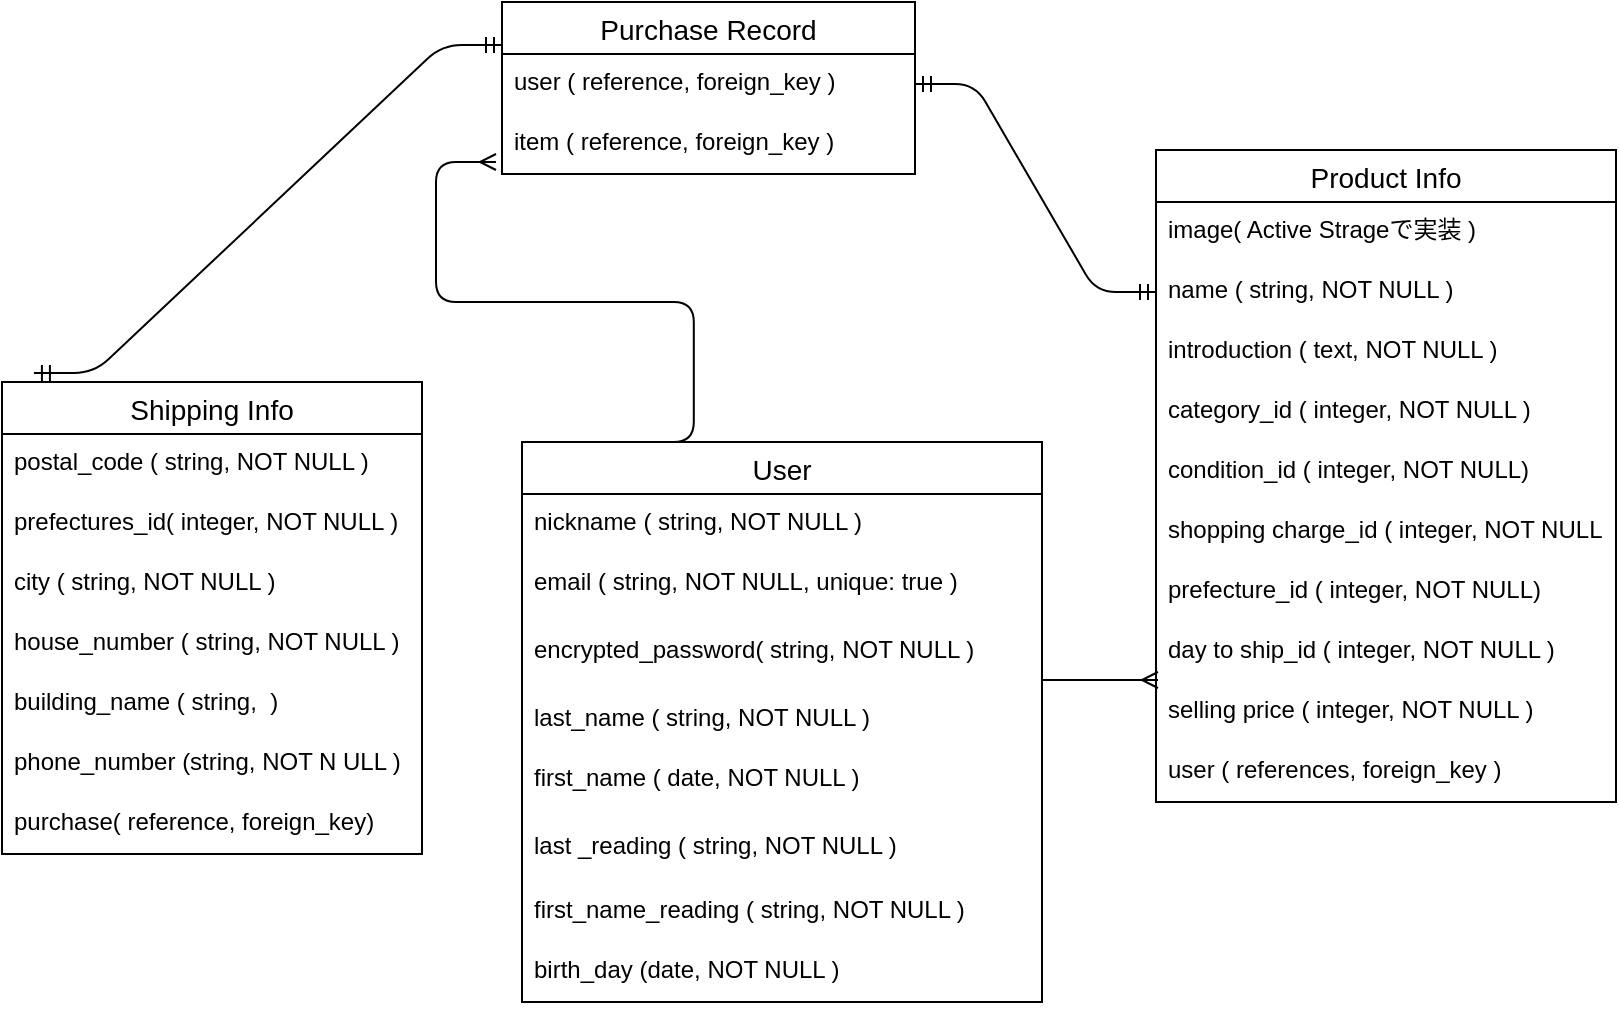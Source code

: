 <mxfile>
    <diagram id="01VJs9tymKg2nTVQPq2j" name="ページ1">
        <mxGraphModel dx="702" dy="538" grid="1" gridSize="10" guides="1" tooltips="1" connect="1" arrows="1" fold="1" page="1" pageScale="1" pageWidth="827" pageHeight="1169" math="0" shadow="0">
            <root>
                <mxCell id="8Nk0lbky0Qf4GxyZw8NQ-0"/>
                <mxCell id="8Nk0lbky0Qf4GxyZw8NQ-1" parent="8Nk0lbky0Qf4GxyZw8NQ-0"/>
                <mxCell id="DdACQx7w81jq0l-2Eh3D-4" value="Shipping Info" style="swimlane;fontStyle=0;childLayout=stackLayout;horizontal=1;startSize=26;horizontalStack=0;resizeParent=1;resizeParentMax=0;resizeLast=0;collapsible=1;marginBottom=0;align=center;fontSize=14;rounded=0;sketch=0;" parent="8Nk0lbky0Qf4GxyZw8NQ-1" vertex="1">
                    <mxGeometry x="20" y="240" width="210" height="236" as="geometry"/>
                </mxCell>
                <mxCell id="DdACQx7w81jq0l-2Eh3D-6" value="postal_code ( string, NOT NULL )" style="text;strokeColor=none;fillColor=none;spacingLeft=4;spacingRight=4;overflow=hidden;rotatable=0;points=[[0,0.5],[1,0.5]];portConstraint=eastwest;fontSize=12;" parent="DdACQx7w81jq0l-2Eh3D-4" vertex="1">
                    <mxGeometry y="26" width="210" height="30" as="geometry"/>
                </mxCell>
                <mxCell id="DdACQx7w81jq0l-2Eh3D-7" value="prefectures_id( integer, NOT NULL )" style="text;strokeColor=none;fillColor=none;spacingLeft=4;spacingRight=4;overflow=hidden;rotatable=0;points=[[0,0.5],[1,0.5]];portConstraint=eastwest;fontSize=12;" parent="DdACQx7w81jq0l-2Eh3D-4" vertex="1">
                    <mxGeometry y="56" width="210" height="30" as="geometry"/>
                </mxCell>
                <mxCell id="DdACQx7w81jq0l-2Eh3D-61" value="city ( string, NOT NULL )" style="text;strokeColor=none;fillColor=none;spacingLeft=4;spacingRight=4;overflow=hidden;rotatable=0;points=[[0,0.5],[1,0.5]];portConstraint=eastwest;fontSize=12;" parent="DdACQx7w81jq0l-2Eh3D-4" vertex="1">
                    <mxGeometry y="86" width="210" height="30" as="geometry"/>
                </mxCell>
                <mxCell id="DdACQx7w81jq0l-2Eh3D-62" value="house_number ( string, NOT NULL )" style="text;strokeColor=none;fillColor=none;spacingLeft=4;spacingRight=4;overflow=hidden;rotatable=0;points=[[0,0.5],[1,0.5]];portConstraint=eastwest;fontSize=12;" parent="DdACQx7w81jq0l-2Eh3D-4" vertex="1">
                    <mxGeometry y="116" width="210" height="30" as="geometry"/>
                </mxCell>
                <mxCell id="DdACQx7w81jq0l-2Eh3D-63" value="building_name ( string,  )" style="text;strokeColor=none;fillColor=none;spacingLeft=4;spacingRight=4;overflow=hidden;rotatable=0;points=[[0,0.5],[1,0.5]];portConstraint=eastwest;fontSize=12;" parent="DdACQx7w81jq0l-2Eh3D-4" vertex="1">
                    <mxGeometry y="146" width="210" height="30" as="geometry"/>
                </mxCell>
                <mxCell id="DdACQx7w81jq0l-2Eh3D-64" value="phone_number (string, NOT N ULL )" style="text;strokeColor=none;fillColor=none;spacingLeft=4;spacingRight=4;overflow=hidden;rotatable=0;points=[[0,0.5],[1,0.5]];portConstraint=eastwest;fontSize=12;" parent="DdACQx7w81jq0l-2Eh3D-4" vertex="1">
                    <mxGeometry y="176" width="210" height="30" as="geometry"/>
                </mxCell>
                <mxCell id="8" value="purchase( reference, foreign_key)" style="text;strokeColor=none;fillColor=none;spacingLeft=4;spacingRight=4;overflow=hidden;rotatable=0;points=[[0,0.5],[1,0.5]];portConstraint=eastwest;fontSize=12;" parent="DdACQx7w81jq0l-2Eh3D-4" vertex="1">
                    <mxGeometry y="206" width="210" height="30" as="geometry"/>
                </mxCell>
                <mxCell id="DdACQx7w81jq0l-2Eh3D-8" value="Product Info" style="swimlane;fontStyle=0;childLayout=stackLayout;horizontal=1;startSize=26;horizontalStack=0;resizeParent=1;resizeParentMax=0;resizeLast=0;collapsible=1;marginBottom=0;align=center;fontSize=14;rounded=0;sketch=0;" parent="8Nk0lbky0Qf4GxyZw8NQ-1" vertex="1">
                    <mxGeometry x="597" y="124" width="230" height="326" as="geometry"/>
                </mxCell>
                <mxCell id="DdACQx7w81jq0l-2Eh3D-9" value="image( Active Strageで実装 )" style="text;strokeColor=none;fillColor=none;spacingLeft=4;spacingRight=4;overflow=hidden;rotatable=0;points=[[0,0.5],[1,0.5]];portConstraint=eastwest;fontSize=12;" parent="DdACQx7w81jq0l-2Eh3D-8" vertex="1">
                    <mxGeometry y="26" width="230" height="30" as="geometry"/>
                </mxCell>
                <mxCell id="DdACQx7w81jq0l-2Eh3D-10" value="name ( string, NOT NULL )" style="text;strokeColor=none;fillColor=none;spacingLeft=4;spacingRight=4;overflow=hidden;rotatable=0;points=[[0,0.5],[1,0.5]];portConstraint=eastwest;fontSize=12;" parent="DdACQx7w81jq0l-2Eh3D-8" vertex="1">
                    <mxGeometry y="56" width="230" height="30" as="geometry"/>
                </mxCell>
                <mxCell id="DdACQx7w81jq0l-2Eh3D-11" value="introduction ( text, NOT NULL )" style="text;strokeColor=none;fillColor=none;spacingLeft=4;spacingRight=4;overflow=hidden;rotatable=0;points=[[0,0.5],[1,0.5]];portConstraint=eastwest;fontSize=12;" parent="DdACQx7w81jq0l-2Eh3D-8" vertex="1">
                    <mxGeometry y="86" width="230" height="30" as="geometry"/>
                </mxCell>
                <mxCell id="DdACQx7w81jq0l-2Eh3D-54" value="category_id ( integer, NOT NULL )" style="text;strokeColor=none;fillColor=none;spacingLeft=4;spacingRight=4;overflow=hidden;rotatable=0;points=[[0,0.5],[1,0.5]];portConstraint=eastwest;fontSize=12;" parent="DdACQx7w81jq0l-2Eh3D-8" vertex="1">
                    <mxGeometry y="116" width="230" height="30" as="geometry"/>
                </mxCell>
                <mxCell id="DdACQx7w81jq0l-2Eh3D-56" value="condition_id ( integer, NOT NULL)" style="text;strokeColor=none;fillColor=none;spacingLeft=4;spacingRight=4;overflow=hidden;rotatable=0;points=[[0,0.5],[1,0.5]];portConstraint=eastwest;fontSize=12;" parent="DdACQx7w81jq0l-2Eh3D-8" vertex="1">
                    <mxGeometry y="146" width="230" height="30" as="geometry"/>
                </mxCell>
                <mxCell id="DdACQx7w81jq0l-2Eh3D-57" value="shopping charge_id ( integer, NOT NULL )" style="text;strokeColor=none;fillColor=none;spacingLeft=4;spacingRight=4;overflow=hidden;rotatable=0;points=[[0,0.5],[1,0.5]];portConstraint=eastwest;fontSize=12;" parent="DdACQx7w81jq0l-2Eh3D-8" vertex="1">
                    <mxGeometry y="176" width="230" height="30" as="geometry"/>
                </mxCell>
                <mxCell id="DdACQx7w81jq0l-2Eh3D-58" value="prefecture_id ( integer, NOT NULL)" style="text;strokeColor=none;fillColor=none;spacingLeft=4;spacingRight=4;overflow=hidden;rotatable=0;points=[[0,0.5],[1,0.5]];portConstraint=eastwest;fontSize=12;" parent="DdACQx7w81jq0l-2Eh3D-8" vertex="1">
                    <mxGeometry y="206" width="230" height="30" as="geometry"/>
                </mxCell>
                <mxCell id="DdACQx7w81jq0l-2Eh3D-59" value="day to ship_id ( integer, NOT NULL )" style="text;strokeColor=none;fillColor=none;spacingLeft=4;spacingRight=4;overflow=hidden;rotatable=0;points=[[0,0.5],[1,0.5]];portConstraint=eastwest;fontSize=12;" parent="DdACQx7w81jq0l-2Eh3D-8" vertex="1">
                    <mxGeometry y="236" width="230" height="30" as="geometry"/>
                </mxCell>
                <mxCell id="DdACQx7w81jq0l-2Eh3D-60" value="selling price ( integer, NOT NULL )" style="text;strokeColor=none;fillColor=none;spacingLeft=4;spacingRight=4;overflow=hidden;rotatable=0;points=[[0,0.5],[1,0.5]];portConstraint=eastwest;fontSize=12;" parent="DdACQx7w81jq0l-2Eh3D-8" vertex="1">
                    <mxGeometry y="266" width="230" height="30" as="geometry"/>
                </mxCell>
                <mxCell id="7" value="user ( references, foreign_key )" style="text;strokeColor=none;fillColor=none;spacingLeft=4;spacingRight=4;overflow=hidden;rotatable=0;points=[[0,0.5],[1,0.5]];portConstraint=eastwest;fontSize=12;" parent="DdACQx7w81jq0l-2Eh3D-8" vertex="1">
                    <mxGeometry y="296" width="230" height="30" as="geometry"/>
                </mxCell>
                <mxCell id="DdACQx7w81jq0l-2Eh3D-12" value="Purchase Record" style="swimlane;fontStyle=0;childLayout=stackLayout;horizontal=1;startSize=26;horizontalStack=0;resizeParent=1;resizeParentMax=0;resizeLast=0;collapsible=1;marginBottom=0;align=center;fontSize=14;rounded=0;sketch=0;" parent="8Nk0lbky0Qf4GxyZw8NQ-1" vertex="1">
                    <mxGeometry x="270" y="50" width="206.5" height="86" as="geometry"/>
                </mxCell>
                <mxCell id="DdACQx7w81jq0l-2Eh3D-13" value="user ( reference, foreign_key )" style="text;strokeColor=none;fillColor=none;spacingLeft=4;spacingRight=4;overflow=hidden;rotatable=0;points=[[0,0.5],[1,0.5]];portConstraint=eastwest;fontSize=12;" parent="DdACQx7w81jq0l-2Eh3D-12" vertex="1">
                    <mxGeometry y="26" width="206.5" height="30" as="geometry"/>
                </mxCell>
                <mxCell id="DdACQx7w81jq0l-2Eh3D-14" value="item ( reference, foreign_key )" style="text;strokeColor=none;fillColor=none;spacingLeft=4;spacingRight=4;overflow=hidden;rotatable=0;points=[[0,0.5],[1,0.5]];portConstraint=eastwest;fontSize=12;" parent="DdACQx7w81jq0l-2Eh3D-12" vertex="1">
                    <mxGeometry y="56" width="206.5" height="30" as="geometry"/>
                </mxCell>
                <mxCell id="DdACQx7w81jq0l-2Eh3D-39" value="User" style="swimlane;fontStyle=0;childLayout=stackLayout;horizontal=1;startSize=26;horizontalStack=0;resizeParent=1;resizeParentMax=0;resizeLast=0;collapsible=1;marginBottom=0;align=center;fontSize=14;rounded=0;sketch=0;" parent="8Nk0lbky0Qf4GxyZw8NQ-1" vertex="1">
                    <mxGeometry x="280" y="270" width="260" height="280" as="geometry">
                        <mxRectangle x="90" y="60" width="60" height="26" as="alternateBounds"/>
                    </mxGeometry>
                </mxCell>
                <mxCell id="DdACQx7w81jq0l-2Eh3D-40" value="nickname ( string, NOT NULL )" style="text;strokeColor=none;fillColor=none;spacingLeft=4;spacingRight=4;overflow=hidden;rotatable=0;points=[[0,0.5],[1,0.5]];portConstraint=eastwest;fontSize=12;" parent="DdACQx7w81jq0l-2Eh3D-39" vertex="1">
                    <mxGeometry y="26" width="260" height="30" as="geometry"/>
                </mxCell>
                <mxCell id="0" value="email ( string, NOT NULL, unique: true )" style="text;strokeColor=none;fillColor=none;spacingLeft=4;spacingRight=4;overflow=hidden;rotatable=0;points=[[0,0.5],[1,0.5]];portConstraint=eastwest;fontSize=12;" parent="DdACQx7w81jq0l-2Eh3D-39" vertex="1">
                    <mxGeometry y="56" width="260" height="34" as="geometry"/>
                </mxCell>
                <mxCell id="2" value="encrypted_password( string, NOT NULL )" style="text;strokeColor=none;fillColor=none;spacingLeft=4;spacingRight=4;overflow=hidden;rotatable=0;points=[[0,0.5],[1,0.5]];portConstraint=eastwest;fontSize=12;" parent="DdACQx7w81jq0l-2Eh3D-39" vertex="1">
                    <mxGeometry y="90" width="260" height="34" as="geometry"/>
                </mxCell>
                <mxCell id="DdACQx7w81jq0l-2Eh3D-44" value="last_name ( string, NOT NULL )&#10;" style="text;strokeColor=none;fillColor=none;spacingLeft=4;spacingRight=4;overflow=hidden;rotatable=0;points=[[0,0.5],[1,0.5]];portConstraint=eastwest;fontSize=12;" parent="DdACQx7w81jq0l-2Eh3D-39" vertex="1">
                    <mxGeometry y="124" width="260" height="30" as="geometry"/>
                </mxCell>
                <mxCell id="DdACQx7w81jq0l-2Eh3D-52" value="first_name ( date, NOT NULL )" style="text;strokeColor=none;fillColor=none;spacingLeft=4;spacingRight=4;overflow=hidden;rotatable=0;points=[[0,0.5],[1,0.5]];portConstraint=eastwest;fontSize=12;" parent="DdACQx7w81jq0l-2Eh3D-39" vertex="1">
                    <mxGeometry y="154" width="260" height="34" as="geometry"/>
                </mxCell>
                <mxCell id="DdACQx7w81jq0l-2Eh3D-51" value="last _reading ( string, NOT NULL )" style="text;strokeColor=none;fillColor=none;spacingLeft=4;spacingRight=4;overflow=hidden;rotatable=0;points=[[0,0.5],[1,0.5]];portConstraint=eastwest;fontSize=12;" parent="DdACQx7w81jq0l-2Eh3D-39" vertex="1">
                    <mxGeometry y="188" width="260" height="32" as="geometry"/>
                </mxCell>
                <mxCell id="3" value="first_name_reading ( string, NOT NULL )" style="text;strokeColor=none;fillColor=none;spacingLeft=4;spacingRight=4;overflow=hidden;rotatable=0;points=[[0,0.5],[1,0.5]];portConstraint=eastwest;fontSize=12;" parent="DdACQx7w81jq0l-2Eh3D-39" vertex="1">
                    <mxGeometry y="220" width="260" height="30" as="geometry"/>
                </mxCell>
                <mxCell id="6" value="birth_day (date, NOT NULL )" style="text;strokeColor=none;fillColor=none;spacingLeft=4;spacingRight=4;overflow=hidden;rotatable=0;points=[[0,0.5],[1,0.5]];portConstraint=eastwest;fontSize=12;" parent="DdACQx7w81jq0l-2Eh3D-39" vertex="1">
                    <mxGeometry y="250" width="260" height="30" as="geometry"/>
                </mxCell>
                <mxCell id="DdACQx7w81jq0l-2Eh3D-68" style="rounded=1;sketch=0;orthogonalLoop=1;jettySize=auto;html=1;elbow=vertical;entryX=0.37;entryY=1;entryDx=0;entryDy=0;strokeColor=none;edgeStyle=entityRelationEdgeStyle;entryPerimeter=0;" parent="8Nk0lbky0Qf4GxyZw8NQ-1" target="DdACQx7w81jq0l-2Eh3D-14" edge="1">
                    <mxGeometry relative="1" as="geometry">
                        <mxPoint x="389" y="260" as="sourcePoint"/>
                        <mxPoint x="260" y="81" as="targetPoint"/>
                    </mxGeometry>
                </mxCell>
                <mxCell id="DdACQx7w81jq0l-2Eh3D-77" value="" style="edgeStyle=entityRelationEdgeStyle;fontSize=12;html=1;endArrow=ERmany;" parent="8Nk0lbky0Qf4GxyZw8NQ-1" edge="1">
                    <mxGeometry width="100" height="100" relative="1" as="geometry">
                        <mxPoint x="540" y="389" as="sourcePoint"/>
                        <mxPoint x="598" y="389" as="targetPoint"/>
                    </mxGeometry>
                </mxCell>
                <mxCell id="DdACQx7w81jq0l-2Eh3D-79" value="" style="edgeStyle=entityRelationEdgeStyle;fontSize=12;html=1;endArrow=ERmany;exitX=0.215;exitY=0;exitDx=0;exitDy=0;exitPerimeter=0;" parent="8Nk0lbky0Qf4GxyZw8NQ-1" source="DdACQx7w81jq0l-2Eh3D-39" edge="1">
                    <mxGeometry width="100" height="100" relative="1" as="geometry">
                        <mxPoint x="300" y="260" as="sourcePoint"/>
                        <mxPoint x="267" y="130" as="targetPoint"/>
                    </mxGeometry>
                </mxCell>
                <mxCell id="DdACQx7w81jq0l-2Eh3D-88" value="" style="edgeStyle=entityRelationEdgeStyle;fontSize=12;html=1;endArrow=ERmandOne;startArrow=ERmandOne;entryX=0;entryY=0.5;entryDx=0;entryDy=0;exitX=1;exitY=0.5;exitDx=0;exitDy=0;" parent="8Nk0lbky0Qf4GxyZw8NQ-1" source="DdACQx7w81jq0l-2Eh3D-13" target="DdACQx7w81jq0l-2Eh3D-10" edge="1">
                    <mxGeometry width="100" height="100" relative="1" as="geometry">
                        <mxPoint x="430" y="340" as="sourcePoint"/>
                        <mxPoint x="530" y="240" as="targetPoint"/>
                    </mxGeometry>
                </mxCell>
                <mxCell id="DdACQx7w81jq0l-2Eh3D-89" value="" style="edgeStyle=entityRelationEdgeStyle;fontSize=12;html=1;endArrow=ERmandOne;startArrow=ERmandOne;exitX=0.076;exitY=-0.019;exitDx=0;exitDy=0;exitPerimeter=0;entryX=0;entryY=0.25;entryDx=0;entryDy=0;" parent="8Nk0lbky0Qf4GxyZw8NQ-1" source="DdACQx7w81jq0l-2Eh3D-4" target="DdACQx7w81jq0l-2Eh3D-12" edge="1">
                    <mxGeometry width="100" height="100" relative="1" as="geometry">
                        <mxPoint x="430" y="340" as="sourcePoint"/>
                        <mxPoint x="500" y="240" as="targetPoint"/>
                    </mxGeometry>
                </mxCell>
            </root>
        </mxGraphModel>
    </diagram>
</mxfile>